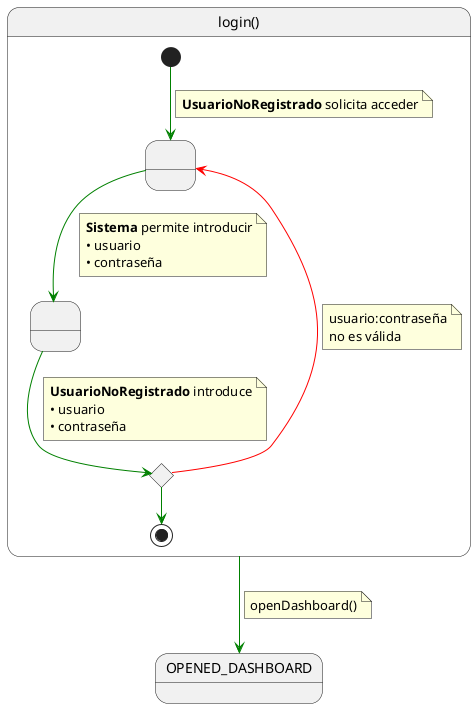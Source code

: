 @startuml

state login as "login()" {

    state " " as RequiringCredentials
    state " " as ProvidingCredentials
    state c <<choice>>

    [*] -[#green]-> RequiringCredentials 
    note on link
    <b>UsuarioNoRegistrado</b> solicita acceder
    end note    
    
    RequiringCredentials -[#green]-> ProvidingCredentials
    note on link
    <b>Sistema</b> permite introducir
    • usuario
    • contraseña
    end note
    
    ProvidingCredentials -[#green]-> c
    note on link
    <b>UsuarioNoRegistrado</b> introduce
    • usuario
    • contraseña
    end note
    
    c -[#red]-> RequiringCredentials
    note on link
    usuario:contraseña
    no es válida
    end note

    c -[#green]-> [*]
}

login -[#green]-> OPENED_DASHBOARD
note on link
openDashboard()
end note

@enduml